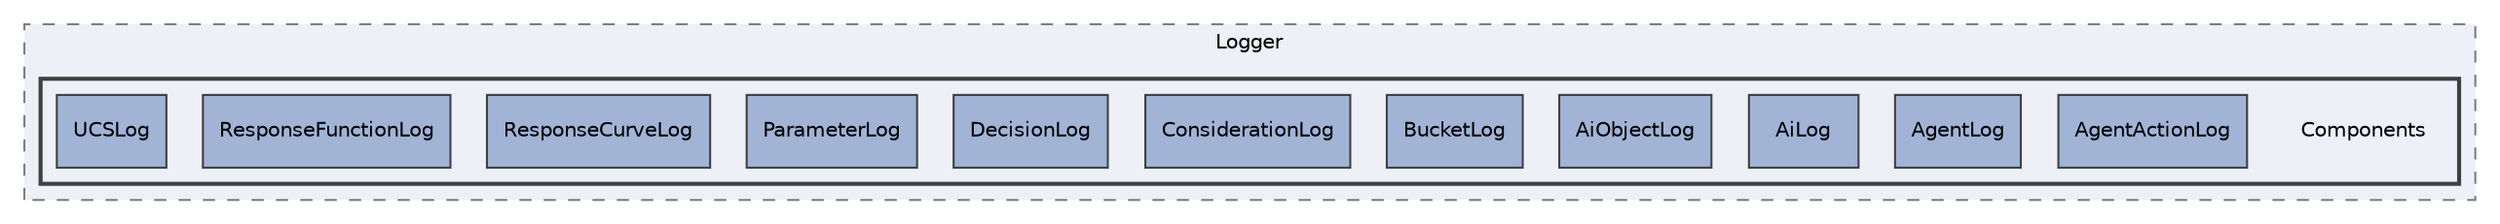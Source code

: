 digraph "Editor/UI/Components/Logger/Components"
{
 // LATEX_PDF_SIZE
  edge [fontname="Helvetica",fontsize="10",labelfontname="Helvetica",labelfontsize="10"];
  node [fontname="Helvetica",fontsize="10",shape=record];
  compound=true
  subgraph clusterdir_56703d181b58042adc3cc358f0279165 {
    graph [ bgcolor="#edf0f7", pencolor="grey50", style="filled,dashed,", label="Logger", fontname="Helvetica", fontsize="10", URL="dir_56703d181b58042adc3cc358f0279165.html"]
  subgraph clusterdir_d899b16968b82f1505455141eb0c65da {
    graph [ bgcolor="#edf0f7", pencolor="grey25", style="filled,bold,", label="", fontname="Helvetica", fontsize="10", URL="dir_d899b16968b82f1505455141eb0c65da.html"]
    dir_d899b16968b82f1505455141eb0c65da [shape=plaintext, label="Components"];
  dir_2dd27ee8d3003153776bb3dd9035668e [shape=box, label="AgentActionLog", style="filled,", fillcolor="#a2b4d6", color="grey25", URL="dir_2dd27ee8d3003153776bb3dd9035668e.html"];
  dir_9a377198a24383d2b375960558d5c7cf [shape=box, label="AgentLog", style="filled,", fillcolor="#a2b4d6", color="grey25", URL="dir_9a377198a24383d2b375960558d5c7cf.html"];
  dir_b167558c4db37bca7147179f6d1016a9 [shape=box, label="AiLog", style="filled,", fillcolor="#a2b4d6", color="grey25", URL="dir_b167558c4db37bca7147179f6d1016a9.html"];
  dir_c345b8b9930b84f18cf7ad1c823fbcde [shape=box, label="AiObjectLog", style="filled,", fillcolor="#a2b4d6", color="grey25", URL="dir_c345b8b9930b84f18cf7ad1c823fbcde.html"];
  dir_b1664d38c0acd2131ea72e950a86ce7a [shape=box, label="BucketLog", style="filled,", fillcolor="#a2b4d6", color="grey25", URL="dir_b1664d38c0acd2131ea72e950a86ce7a.html"];
  dir_161cd4d375eefbd287c6af7910d2f0bf [shape=box, label="ConsiderationLog", style="filled,", fillcolor="#a2b4d6", color="grey25", URL="dir_161cd4d375eefbd287c6af7910d2f0bf.html"];
  dir_c8576296b34311e85cc15cec7d1ed09c [shape=box, label="DecisionLog", style="filled,", fillcolor="#a2b4d6", color="grey25", URL="dir_c8576296b34311e85cc15cec7d1ed09c.html"];
  dir_a7d67c372dc4affcb1cbe10767aa720e [shape=box, label="ParameterLog", style="filled,", fillcolor="#a2b4d6", color="grey25", URL="dir_a7d67c372dc4affcb1cbe10767aa720e.html"];
  dir_69a3bd0079b3d4bb414ef10881a92f5b [shape=box, label="ResponseCurveLog", style="filled,", fillcolor="#a2b4d6", color="grey25", URL="dir_69a3bd0079b3d4bb414ef10881a92f5b.html"];
  dir_75708b56cbf08ce01c98f7b93a06c3ca [shape=box, label="ResponseFunctionLog", style="filled,", fillcolor="#a2b4d6", color="grey25", URL="dir_75708b56cbf08ce01c98f7b93a06c3ca.html"];
  dir_557a0737737eb89f7e2887a7997b67da [shape=box, label="UCSLog", style="filled,", fillcolor="#a2b4d6", color="grey25", URL="dir_557a0737737eb89f7e2887a7997b67da.html"];
  }
  }
}
